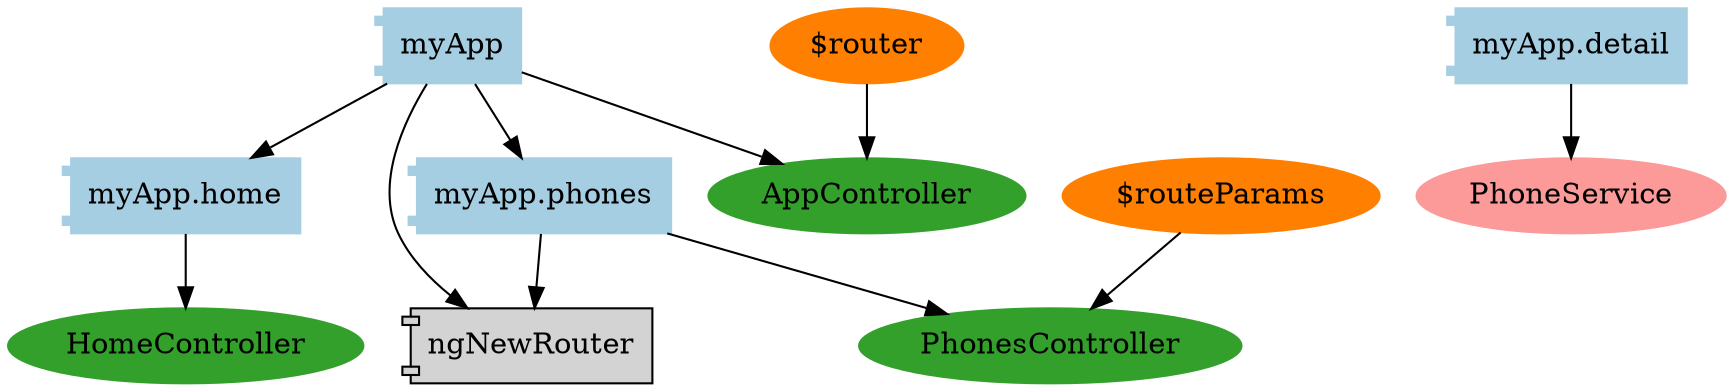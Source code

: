 digraph dependencies {
  node[shape="component",style="filled",colorscheme=paired12]

    node[shape="component"]
    
      "myApp"[label="myApp", color=1]
    
      "myApp.home"[label="myApp.home", color=1]
    
      "myApp.phones"[label="myApp.phones", color=1]
    
      "myApp.detail"[label="myApp.detail", color=1]
    

    
      
        "myApp" -> "ngNewRouter"
      
        "myApp" -> "myApp.home"
      
        "myApp" -> "myApp.phones"
      
    
      
    
      
        "myApp.phones" -> "ngNewRouter"
      
    
      
    

    node[shape="ellipse"]


    
      

      
        "AppController"[label="AppController", color=4]
      

      

      


      node[shape="cds"]

      

      





      node[shape="ellipse"]
      

      

      
        "myApp" -> "AppController"
      

      

      

      











      node[shape="ellipse",style="filled", color=8]
      

      

      
        
          "$router"[label="$router"]
          "$router" -> "AppController"
        
      

      

      

      

    
      

      
        "HomeController"[label="HomeController", color=4]
      

      

      


      node[shape="cds"]

      

      





      node[shape="ellipse"]
      

      

      
        "myApp.home" -> "HomeController"
      

      

      

      











      node[shape="ellipse",style="filled", color=8]
      

      

      
        
      

      

      

      

    
      

      
        "PhonesController"[label="PhonesController", color=4]
      

      

      


      node[shape="cds"]

      

      





      node[shape="ellipse"]
      

      

      
        "myApp.phones" -> "PhonesController"
      

      

      

      











      node[shape="ellipse",style="filled", color=8]
      

      

      
        
          "$routeParams"[label="$routeParams"]
          "$routeParams" -> "PhonesController"
        
      

      

      

      

    
      

      

      
        "PhoneService"[label="PhoneService", color=5]
      

      


      node[shape="cds"]

      

      





      node[shape="ellipse"]
      

      

      

      
        "myApp.detail" -> "PhoneService"
      

      

      











      node[shape="ellipse",style="filled", color=8]
      

      

      

      
        
      

      

      

    
}
